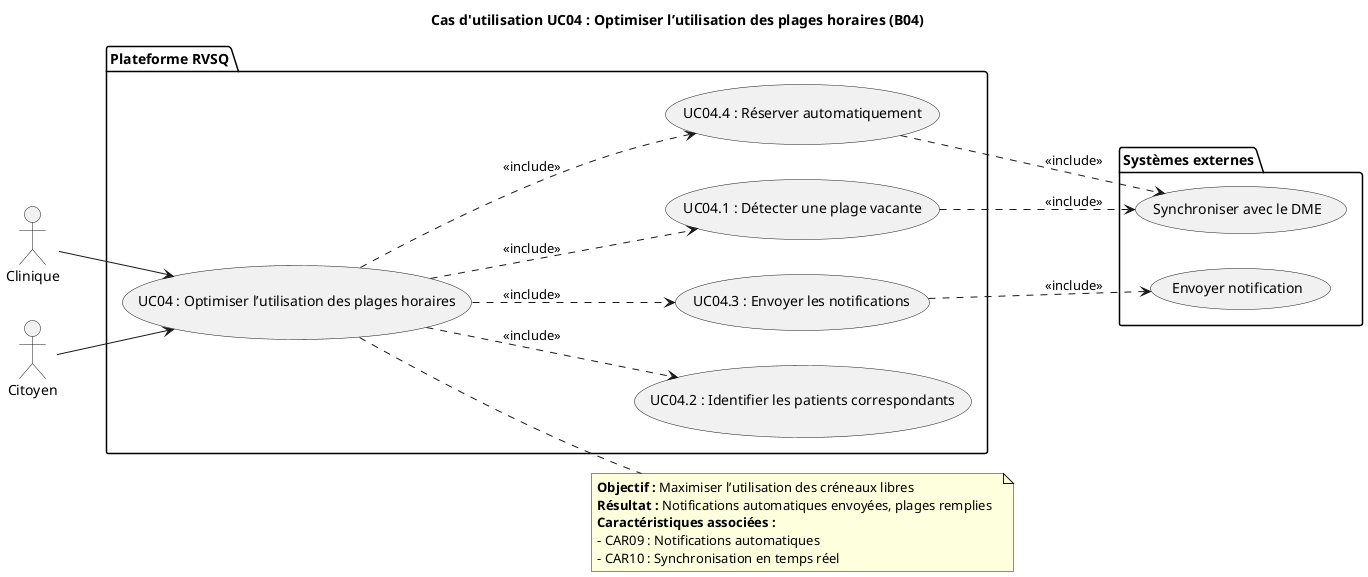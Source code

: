 @startuml UC04_Optimiser_Places_Horaires
!define RECTANGLE class
title Cas d'utilisation UC04 : Optimiser l’utilisation des plages horaires (B04)

left to right direction

actor "Clinique" as clinique
actor "Citoyen" as citoyen

package "Plateforme RVSQ" {
  usecase "UC04 : Optimiser l’utilisation des plages horaires" as UC04
  usecase "UC04.1 : Détecter une plage vacante" as UC04_1
  usecase "UC04.2 : Identifier les patients correspondants" as UC04_2
  usecase "UC04.3 : Envoyer les notifications" as UC04_3
  usecase "UC04.4 : Réserver automatiquement" as UC04_4
}

package "Systèmes externes" {
  usecase "Synchroniser avec le DME" as dme
  usecase "Envoyer notification" as notif
}

clinique --> UC04
citoyen --> UC04

UC04 ..> UC04_1 : <<include>>
UC04 ..> UC04_2 : <<include>>
UC04 ..> UC04_3 : <<include>>
UC04 ..> UC04_4 : <<include>>

UC04_1 ..> dme : <<include>>
UC04_3 ..> notif : <<include>>
UC04_4 ..> dme : <<include>>

note right of UC04
**Objectif :** Maximiser l’utilisation des créneaux libres  
**Résultat :** Notifications automatiques envoyées, plages remplies  
**Caractéristiques associées :**  
- CAR09 : Notifications automatiques  
- CAR10 : Synchronisation en temps réel  
end note
@enduml
